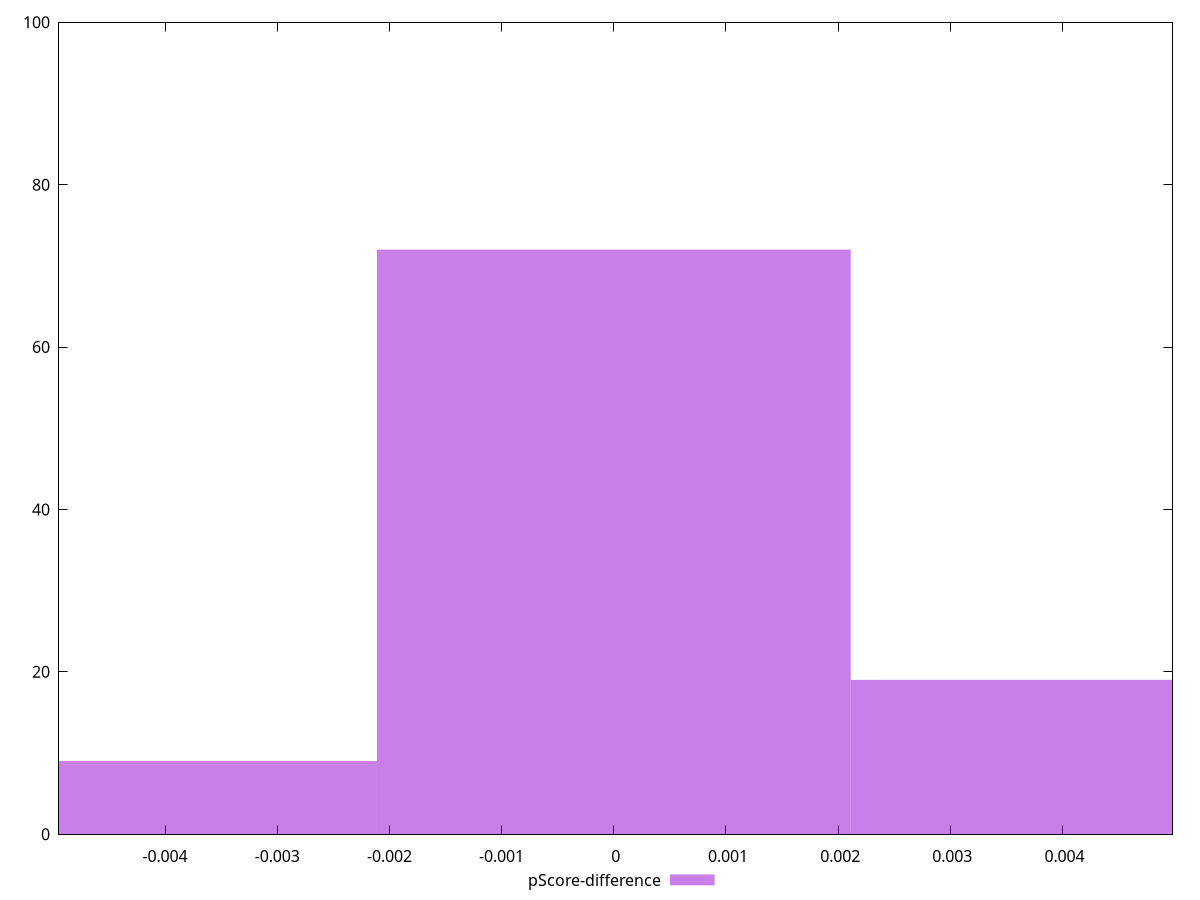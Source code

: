 reset

$pScoreDifference <<EOF
0 72
0.0042233513583389065 19
-0.0042233513583389065 9
EOF

set key outside below
set boxwidth 0.0042233513583389065
set xrange [-0.004945312125054438:0.004980020375017602]
set yrange [0:100]
set trange [0:100]
set style fill transparent solid 0.5 noborder
set terminal svg size 640, 490 enhanced background rgb 'white'
set output "report_00015_2021-02-09T16-11-33.973Z/estimated-input-latency/samples/pages+cached/pScore-difference/histogram.svg"

plot $pScoreDifference title "pScore-difference" with boxes

reset
